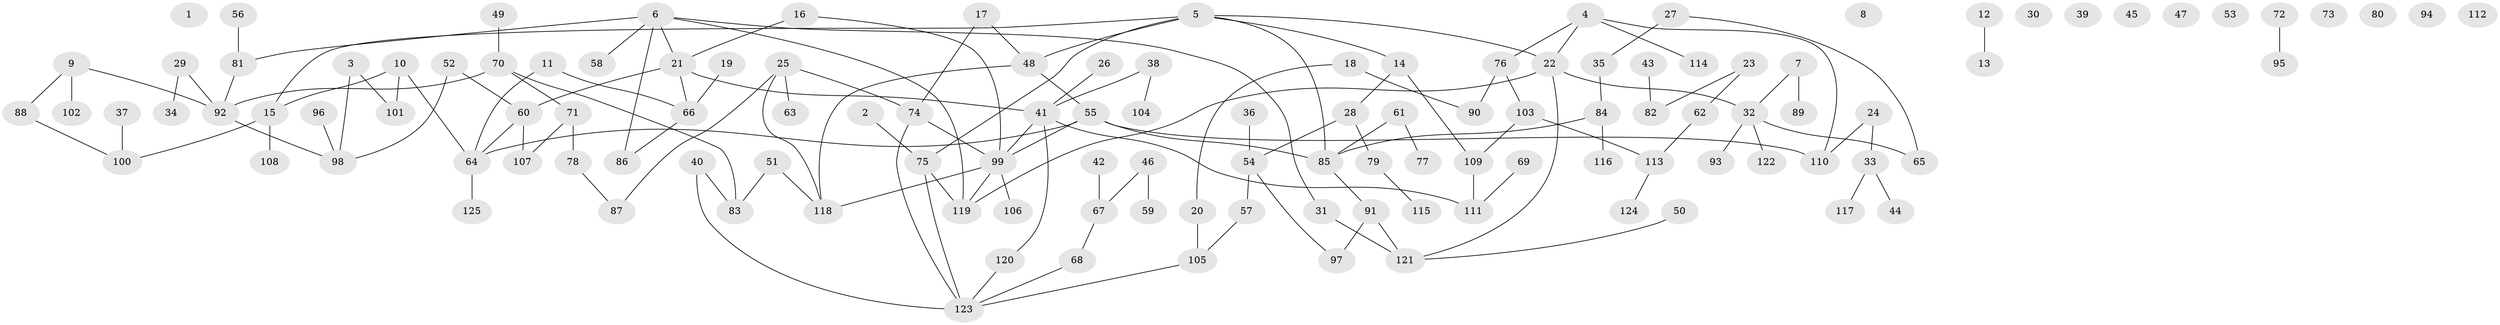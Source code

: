 // coarse degree distribution, {6: 0.05333333333333334, 3: 0.28, 5: 0.06666666666666667, 2: 0.32, 7: 0.013333333333333334, 1: 0.17333333333333334, 4: 0.09333333333333334}
// Generated by graph-tools (version 1.1) at 2025/35/03/04/25 23:35:55]
// undirected, 125 vertices, 141 edges
graph export_dot {
  node [color=gray90,style=filled];
  1;
  2;
  3;
  4;
  5;
  6;
  7;
  8;
  9;
  10;
  11;
  12;
  13;
  14;
  15;
  16;
  17;
  18;
  19;
  20;
  21;
  22;
  23;
  24;
  25;
  26;
  27;
  28;
  29;
  30;
  31;
  32;
  33;
  34;
  35;
  36;
  37;
  38;
  39;
  40;
  41;
  42;
  43;
  44;
  45;
  46;
  47;
  48;
  49;
  50;
  51;
  52;
  53;
  54;
  55;
  56;
  57;
  58;
  59;
  60;
  61;
  62;
  63;
  64;
  65;
  66;
  67;
  68;
  69;
  70;
  71;
  72;
  73;
  74;
  75;
  76;
  77;
  78;
  79;
  80;
  81;
  82;
  83;
  84;
  85;
  86;
  87;
  88;
  89;
  90;
  91;
  92;
  93;
  94;
  95;
  96;
  97;
  98;
  99;
  100;
  101;
  102;
  103;
  104;
  105;
  106;
  107;
  108;
  109;
  110;
  111;
  112;
  113;
  114;
  115;
  116;
  117;
  118;
  119;
  120;
  121;
  122;
  123;
  124;
  125;
  2 -- 75;
  3 -- 98;
  3 -- 101;
  4 -- 22;
  4 -- 76;
  4 -- 110;
  4 -- 114;
  5 -- 14;
  5 -- 15;
  5 -- 22;
  5 -- 48;
  5 -- 75;
  5 -- 85;
  6 -- 21;
  6 -- 31;
  6 -- 58;
  6 -- 81;
  6 -- 86;
  6 -- 119;
  7 -- 32;
  7 -- 89;
  9 -- 88;
  9 -- 92;
  9 -- 102;
  10 -- 15;
  10 -- 64;
  10 -- 101;
  11 -- 64;
  11 -- 66;
  12 -- 13;
  14 -- 28;
  14 -- 109;
  15 -- 100;
  15 -- 108;
  16 -- 21;
  16 -- 99;
  17 -- 48;
  17 -- 74;
  18 -- 20;
  18 -- 90;
  19 -- 66;
  20 -- 105;
  21 -- 41;
  21 -- 60;
  21 -- 66;
  22 -- 32;
  22 -- 119;
  22 -- 121;
  23 -- 62;
  23 -- 82;
  24 -- 33;
  24 -- 110;
  25 -- 63;
  25 -- 74;
  25 -- 87;
  25 -- 118;
  26 -- 41;
  27 -- 35;
  27 -- 65;
  28 -- 54;
  28 -- 79;
  29 -- 34;
  29 -- 92;
  31 -- 121;
  32 -- 65;
  32 -- 93;
  32 -- 122;
  33 -- 44;
  33 -- 117;
  35 -- 84;
  36 -- 54;
  37 -- 100;
  38 -- 41;
  38 -- 104;
  40 -- 83;
  40 -- 123;
  41 -- 99;
  41 -- 111;
  41 -- 120;
  42 -- 67;
  43 -- 82;
  46 -- 59;
  46 -- 67;
  48 -- 55;
  48 -- 118;
  49 -- 70;
  50 -- 121;
  51 -- 83;
  51 -- 118;
  52 -- 60;
  52 -- 98;
  54 -- 57;
  54 -- 97;
  55 -- 64;
  55 -- 85;
  55 -- 99;
  55 -- 110;
  56 -- 81;
  57 -- 105;
  60 -- 64;
  60 -- 107;
  61 -- 77;
  61 -- 85;
  62 -- 113;
  64 -- 125;
  66 -- 86;
  67 -- 68;
  68 -- 123;
  69 -- 111;
  70 -- 71;
  70 -- 83;
  70 -- 92;
  71 -- 78;
  71 -- 107;
  72 -- 95;
  74 -- 99;
  74 -- 123;
  75 -- 119;
  75 -- 123;
  76 -- 90;
  76 -- 103;
  78 -- 87;
  79 -- 115;
  81 -- 92;
  84 -- 85;
  84 -- 116;
  85 -- 91;
  88 -- 100;
  91 -- 97;
  91 -- 121;
  92 -- 98;
  96 -- 98;
  99 -- 106;
  99 -- 118;
  99 -- 119;
  103 -- 109;
  103 -- 113;
  105 -- 123;
  109 -- 111;
  113 -- 124;
  120 -- 123;
}
